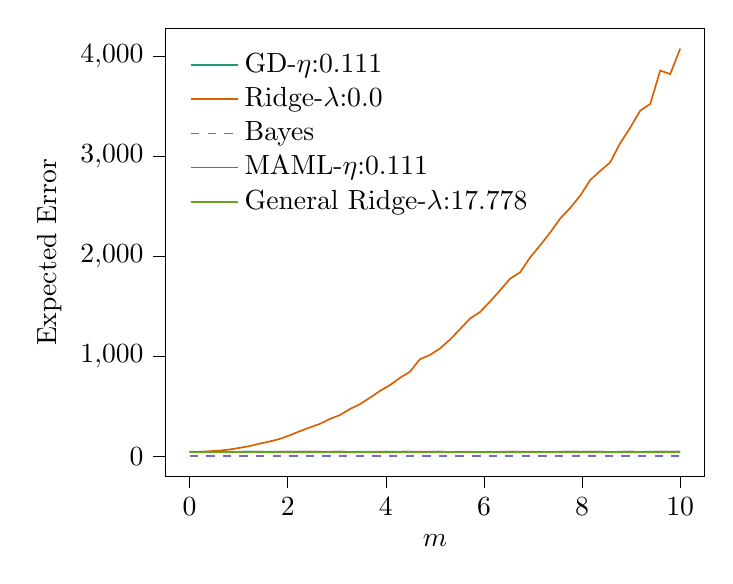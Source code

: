 % This file was created with tikzplotlib v0.10.1.
\begin{tikzpicture}

\definecolor{chocolate217952}{RGB}{217,95,2}
\definecolor{darkcyan27158119}{RGB}{27,158,119}
\definecolor{darkgray176}{RGB}{176,176,176}
\definecolor{deeppink23141138}{RGB}{231,41,138}
\definecolor{lightslategray117112179}{RGB}{117,112,179}
\definecolor{olivedrab10216630}{RGB}{102,166,30}

\begin{axis}[
legend cell align={left},
legend style={
  fill opacity=0.8,
  draw opacity=1,
  text opacity=1,
  at={(0.03,0.97)},
  anchor=north west,
  draw=none
},
tick align=outside,
tick pos=left,
x grid style={darkgray176},
xlabel={\(\displaystyle m\)},
xmin=-0.5, xmax=10.5,
xtick style={color=black},
y grid style={darkgray176},
ylabel={Expected Error},
ymin=-202.593, ymax=4276.449,
ytick style={color=black}
]
\addplot [semithick, darkcyan27158119]
table {%
0 44.868
0.204 44.367
0.408 44.721
0.612 44.957
0.816 43.161
1.02 44.083
1.224 46.322
1.429 44.649
1.633 45.458
1.837 44.361
2.041 44.861
2.245 44.508
2.449 46.023
2.653 44.014
2.857 43.603
3.061 45.484
3.265 43.741
3.469 44.652
3.673 45.757
3.878 43.993
4.082 44.789
4.286 44.051
4.49 45.073
4.694 42.802
4.898 43.528
5.102 44.732
5.306 43.847
5.51 44.103
5.714 44.237
5.918 43.759
6.122 44.471
6.327 42.882
6.531 44.58
6.735 44.114
6.939 42.393
7.143 45.22
7.347 43.177
7.551 44.78
7.755 44.879
7.959 44.405
8.163 44.798
8.367 44.535
8.571 43.099
8.776 44.919
8.98 44.955
9.184 43.228
9.388 45.816
9.592 45.951
9.796 44.532
10 44.502
};
\addlegendentry{GD-$\eta$:0.111}
\addplot [semithick, chocolate217952]
table {%
0 41.555
0.204 43.431
0.408 49.938
0.612 56.342
0.816 67.928
1.02 83.997
1.224 102.235
1.429 126.325
1.633 147.673
1.837 173.388
2.041 209.635
2.245 250.093
2.449 287.687
2.653 323.243
2.857 372.772
3.061 411.255
3.265 471.055
3.469 519.907
3.673 583.817
3.878 652.388
4.082 710.396
4.286 783.342
4.49 844.271
4.694 969.089
4.898 1012.311
5.102 1076.851
5.306 1165.259
5.51 1268.853
5.714 1375.543
5.918 1441.102
6.122 1545.089
6.327 1657.758
6.531 1773.653
6.735 1837.257
6.939 1985.393
7.143 2106.608
7.347 2233.781
7.551 2374.122
7.755 2480.272
7.959 2601.711
8.163 2758.714
8.367 2850.195
8.571 2935.396
8.776 3127.341
8.98 3282.991
9.184 3452.559
9.388 3519.653
9.592 3853.809
9.796 3818.369
10 4072.856
};
\addlegendentry{Ridge-$\lambda$:0.0}
\addplot [semithick, lightslategray117112179, dashed]
table {%
0 1.0
0.204 1.0
0.408 1.0
0.612 1.0
0.816 1.0
1.02 1.0
1.224 1.0
1.429 1.0
1.633 1.0
1.837 1.0
2.041 1.0
2.245 1.0
2.449 1.0
2.653 1.0
2.857 1.0
3.061 1.0
3.265 1.0
3.469 1.0
3.673 1.0
3.878 1.0
4.082 1.0
4.286 1.0
4.49 1.0
4.694 1.0
4.898 1.0
5.102 1.0
5.306 1.0
5.51 1.0
5.714 1.0
5.918 1.0
6.122 1.0
6.327 1.0
6.531 1.0
6.735 1.0
6.939 1.0
7.143 1.0
7.347 1.0
7.551 1.0
7.755 1.0
7.959 1.0
8.163 1.0
8.367 1.0
8.571 1.0
8.776 1.0
8.98 1.0
9.184 1.0
9.388 1.0
9.592 1.0
9.796 1.0
10 1.0
};
\addlegendentry{Bayes}
\addplot [semithick, deeppink23141138]
table {%
0 44.244
0.204 43.569
0.408 44.098
0.612 43.173
0.816 45.3
1.02 43.885
1.224 46.308
1.429 44.875
1.633 42.793
1.837 44.629
2.041 45.191
2.245 45.3
2.449 45.138
2.653 45.244
2.857 45.182
3.061 44.406
3.265 44.078
3.469 44.126
3.673 42.596
3.878 44.944
4.082 43.974
4.286 43.738
4.49 45.902
4.694 46.255
4.898 45.429
5.102 45.323
5.306 43.035
5.51 45.458
5.714 44.382
5.918 42.99
6.122 44.045
6.327 44.362
6.531 45.25
6.735 44.183
6.939 44.796
7.143 43.612
7.347 43.634
7.551 44.183
7.755 45.151
7.959 44.173
8.163 44.748
8.367 44.342
8.571 44.2
8.776 43.953
8.98 45.122
9.184 43.697
9.388 43.639
9.592 46.124
9.796 44.847
10 45.35
};
\addlegendentry{MAML-$\eta$:0.111}
\addplot [semithick, olivedrab10216630]
table {%
0 41.721
0.204 41.603
0.408 41.965
0.612 41.248
0.816 42.335
1.02 42.407
1.224 41.177
1.429 42.939
1.633 41.072
1.837 42.909
2.041 41.127
2.245 40.842
2.449 40.247
2.653 41.023
2.857 41.25
3.061 41.804
3.265 39.793
3.469 41.834
3.673 42.338
3.878 40.95
4.082 40.329
4.286 40.72
4.49 41.942
4.694 40.847
4.898 41.641
5.102 41.766
5.306 42.565
5.51 41.565
5.714 41.986
5.918 39.297
6.122 41.371
6.327 41.443
6.531 41.308
6.735 41.046
6.939 41.459
7.143 41.326
7.347 41.303
7.551 42.149
7.755 41.115
7.959 40.816
8.163 41.235
8.367 41.985
8.571 41.193
8.776 42.411
8.98 39.655
9.184 41.502
9.388 40.468
9.592 39.711
9.796 42.392
10 40.967
};
\addlegendentry{General Ridge-$\lambda$:17.778}
\end{axis}

\end{tikzpicture}
